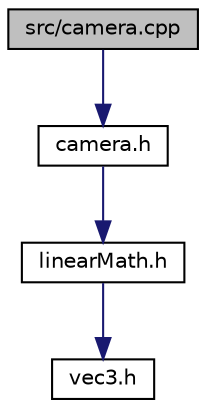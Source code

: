 digraph "src/camera.cpp"
{
  edge [fontname="Helvetica",fontsize="10",labelfontname="Helvetica",labelfontsize="10"];
  node [fontname="Helvetica",fontsize="10",shape=record];
  Node0 [label="src/camera.cpp",height=0.2,width=0.4,color="black", fillcolor="grey75", style="filled", fontcolor="black"];
  Node0 -> Node1 [color="midnightblue",fontsize="10",style="solid",fontname="Helvetica"];
  Node1 [label="camera.h",height=0.2,width=0.4,color="black", fillcolor="white", style="filled",URL="$camera_8h.html",tooltip="Defines a camera class and exports associated functions. "];
  Node1 -> Node2 [color="midnightblue",fontsize="10",style="solid",fontname="Helvetica"];
  Node2 [label="linearMath.h",height=0.2,width=0.4,color="black", fillcolor="white", style="filled",URL="$linearMath_8h.html"];
  Node2 -> Node3 [color="midnightblue",fontsize="10",style="solid",fontname="Helvetica"];
  Node3 [label="vec3.h",height=0.2,width=0.4,color="black", fillcolor="white", style="filled",URL="$vec3_8h.html"];
}
